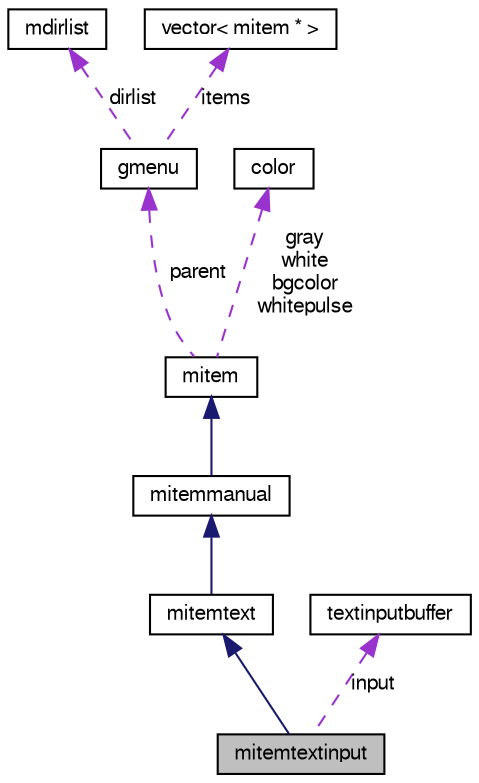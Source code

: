 digraph G
{
  edge [fontname="FreeSans",fontsize="10",labelfontname="FreeSans",labelfontsize="10"];
  node [fontname="FreeSans",fontsize="10",shape=record];
  Node1 [label="mitemtextinput",height=0.2,width=0.4,color="black", fillcolor="grey75", style="filled" fontcolor="black"];
  Node2 -> Node1 [dir=back,color="midnightblue",fontsize="10",style="solid",fontname="FreeSans"];
  Node2 [label="mitemtext",height=0.2,width=0.4,color="black", fillcolor="white", style="filled",URL="$structmitemtext.html"];
  Node3 -> Node2 [dir=back,color="midnightblue",fontsize="10",style="solid",fontname="FreeSans"];
  Node3 [label="mitemmanual",height=0.2,width=0.4,color="black", fillcolor="white", style="filled",URL="$structmitemmanual.html"];
  Node4 -> Node3 [dir=back,color="midnightblue",fontsize="10",style="solid",fontname="FreeSans"];
  Node4 [label="mitem",height=0.2,width=0.4,color="black", fillcolor="white", style="filled",URL="$structmitem.html"];
  Node5 -> Node4 [dir=back,color="darkorchid3",fontsize="10",style="dashed",label="parent",fontname="FreeSans"];
  Node5 [label="gmenu",height=0.2,width=0.4,color="black", fillcolor="white", style="filled",URL="$structgmenu.html"];
  Node6 -> Node5 [dir=back,color="darkorchid3",fontsize="10",style="dashed",label="dirlist",fontname="FreeSans"];
  Node6 [label="mdirlist",height=0.2,width=0.4,color="black", fillcolor="white", style="filled",URL="$structmdirlist.html"];
  Node7 -> Node5 [dir=back,color="darkorchid3",fontsize="10",style="dashed",label="items",fontname="FreeSans"];
  Node7 [label="vector\< mitem * \>",height=0.2,width=0.4,color="black", fillcolor="white", style="filled",URL="$structvector.html"];
  Node8 -> Node4 [dir=back,color="darkorchid3",fontsize="10",style="dashed",label="gray\nwhite\nbgcolor\nwhitepulse",fontname="FreeSans"];
  Node8 [label="color",height=0.2,width=0.4,color="black", fillcolor="white", style="filled",URL="$structcolor.html"];
  Node9 -> Node1 [dir=back,color="darkorchid3",fontsize="10",style="dashed",label="input",fontname="FreeSans"];
  Node9 [label="textinputbuffer",height=0.2,width=0.4,color="black", fillcolor="white", style="filled",URL="$structtextinputbuffer.html"];
}
